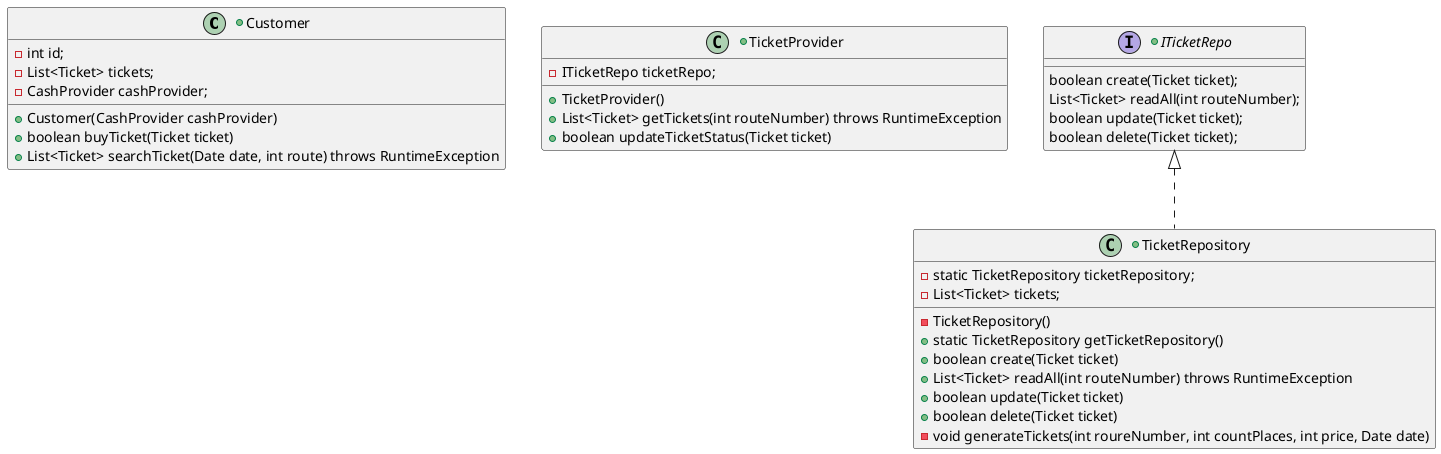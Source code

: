 @startuml
'https://plantuml.com/class-diagram

+class Customer {
    - int id;
    - List<Ticket> tickets;
    - CashProvider cashProvider;

    + Customer(CashProvider cashProvider)
    + boolean buyTicket(Ticket ticket)
    + List<Ticket> searchTicket(Date date, int route) throws RuntimeException
}

+class TicketProvider {
    - ITicketRepo ticketRepo;

    + TicketProvider()
    + List<Ticket> getTickets(int routeNumber) throws RuntimeException
    + boolean updateTicketStatus(Ticket ticket)
}

+class TicketRepository implements ITicketRepo {
    - static TicketRepository ticketRepository;
    - List<Ticket> tickets;

    - TicketRepository()
    + static TicketRepository getTicketRepository()
    + boolean create(Ticket ticket)
    + List<Ticket> readAll(int routeNumber) throws RuntimeException
    + boolean update(Ticket ticket)
    + boolean delete(Ticket ticket)
    - void generateTickets(int roureNumber, int countPlaces, int price, Date date)
}





+interface ITicketRepo {
    boolean create(Ticket ticket);
    List<Ticket> readAll(int routeNumber);
    boolean update(Ticket ticket);
    boolean delete(Ticket ticket);
}

@enduml
